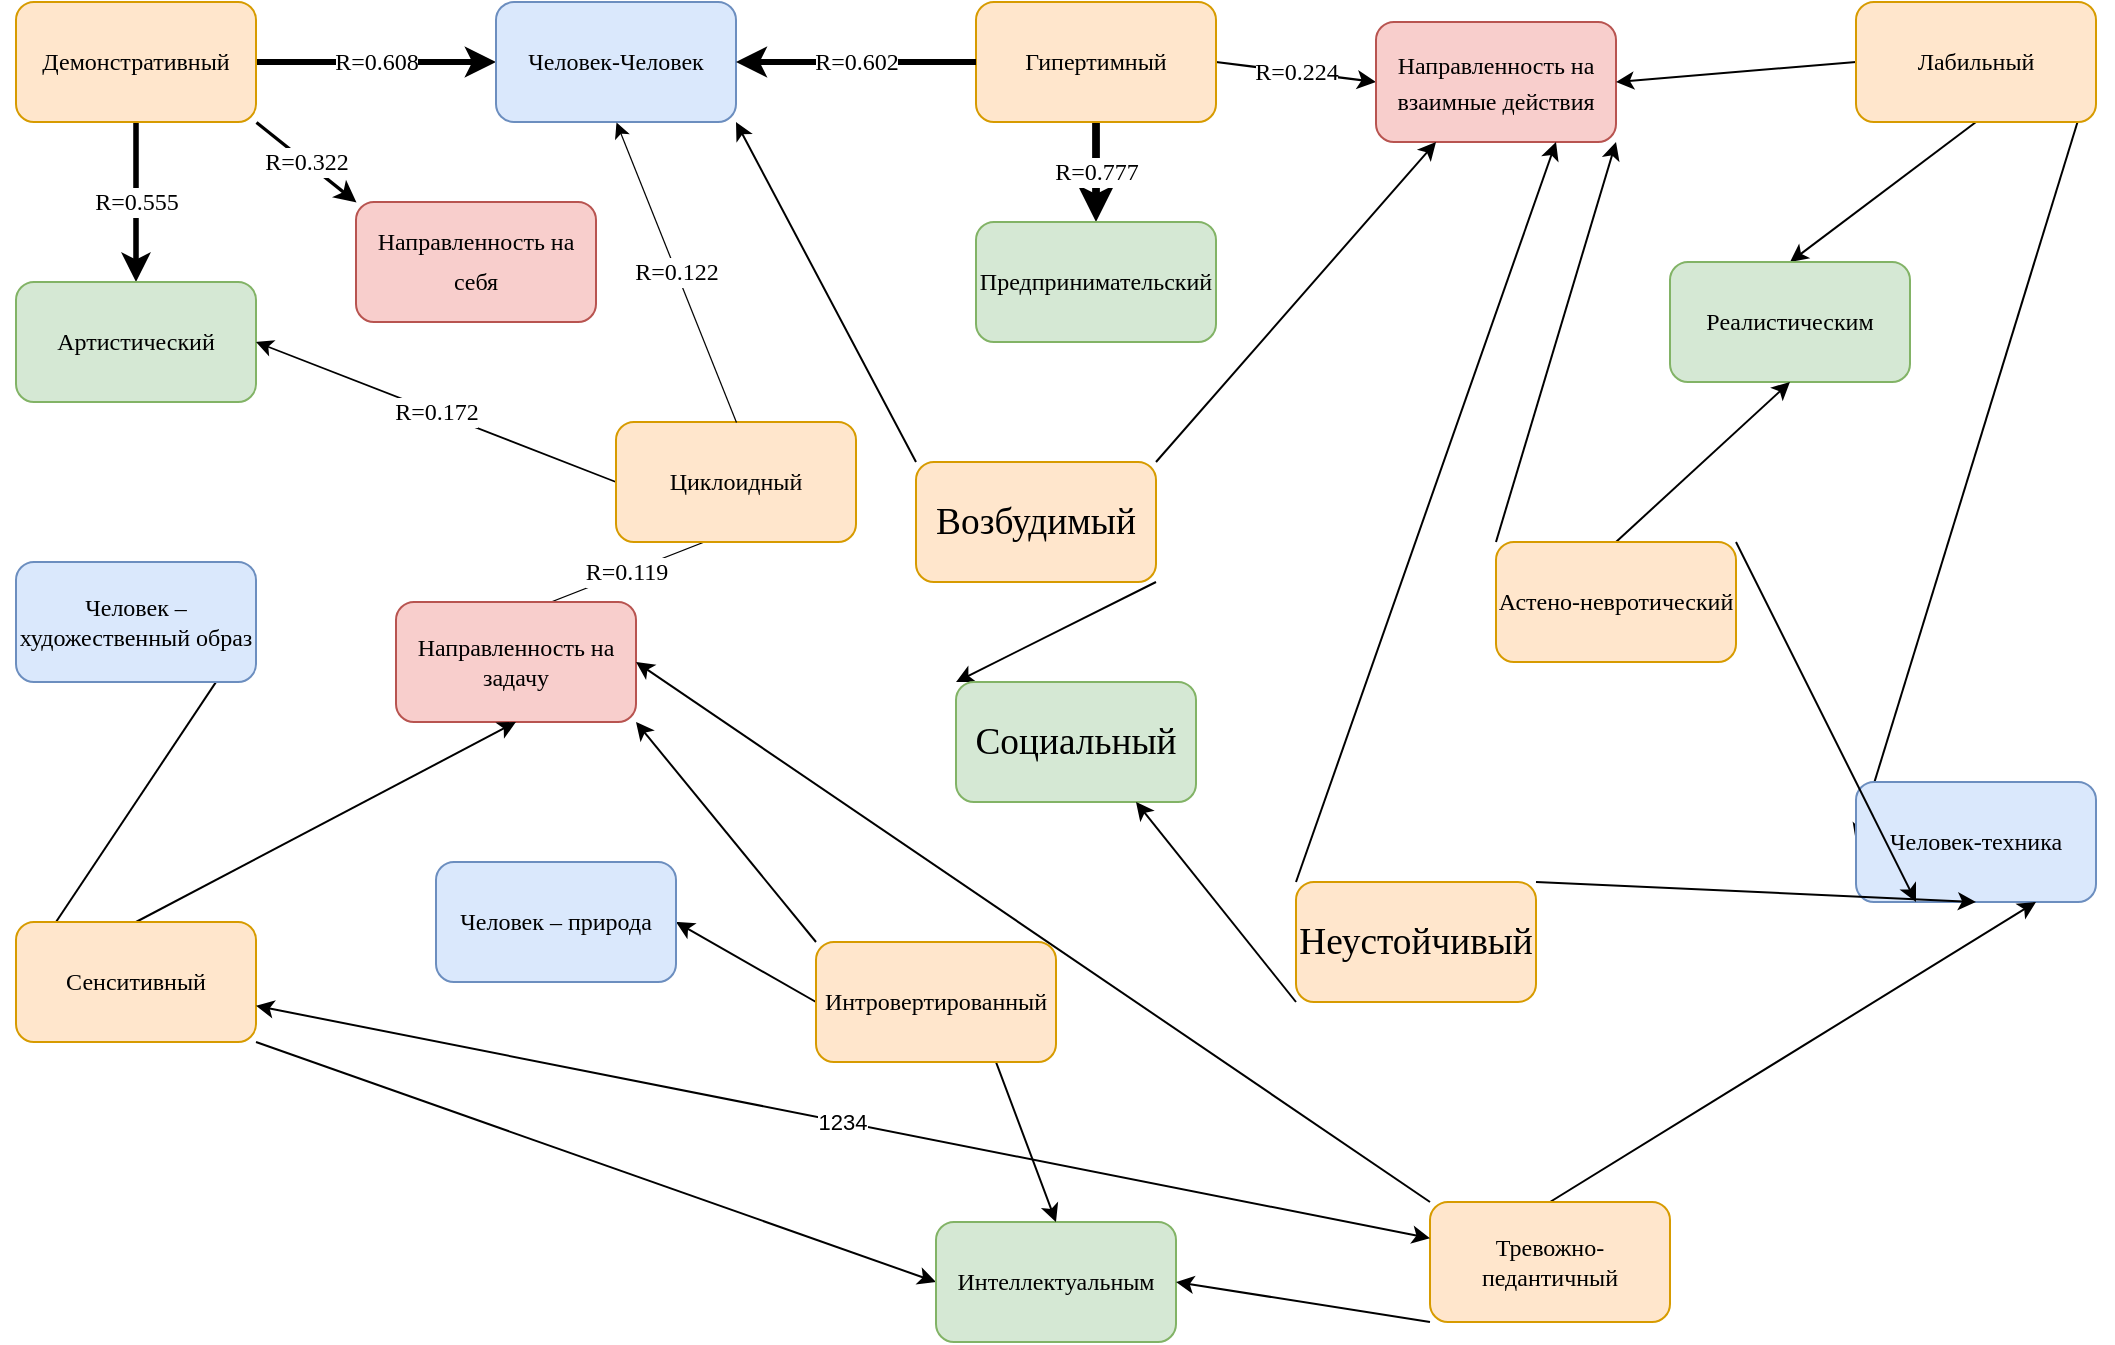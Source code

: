 <mxfile version="27.0.2">
  <diagram name="Страница — 1" id="1lgbH9x4u3ROzhYAGhE-">
    <mxGraphModel dx="2125" dy="992" grid="1" gridSize="10" guides="1" tooltips="1" connect="1" arrows="1" fold="1" page="1" pageScale="1" pageWidth="827" pageHeight="1169" math="0" shadow="0">
      <root>
        <mxCell id="0" />
        <mxCell id="1" parent="0" />
        <mxCell id="H34q3096vW5ZRXHq4TRd-3" value="R=0.608" style="rounded=0;orthogonalLoop=1;jettySize=auto;html=1;fontFamily=Times New Roman;fontSize=12;strokeWidth=3.04;strokeColor=default;" edge="1" parent="1" source="H34q3096vW5ZRXHq4TRd-1" target="H34q3096vW5ZRXHq4TRd-2">
          <mxGeometry relative="1" as="geometry" />
        </mxCell>
        <mxCell id="H34q3096vW5ZRXHq4TRd-5" value="R=0.555" style="rounded=0;orthogonalLoop=1;jettySize=auto;html=1;strokeWidth=2.775;fontFamily=Times New Roman;fontSize=12;strokeColor=default;" edge="1" parent="1" source="H34q3096vW5ZRXHq4TRd-1" target="H34q3096vW5ZRXHq4TRd-4">
          <mxGeometry relative="1" as="geometry" />
        </mxCell>
        <mxCell id="H34q3096vW5ZRXHq4TRd-1" value="&lt;span style=&quot;text-align: start; line-height: 19.973px;&quot;&gt;&lt;font&gt;Демонстративный&lt;/font&gt;&lt;/span&gt;&lt;span style=&quot;text-align: start;&quot;&gt;&lt;/span&gt;" style="rounded=1;whiteSpace=wrap;html=1;fontFamily=Times New Roman;fontSize=12;fillColor=#ffe6cc;strokeColor=#d79b00;" vertex="1" parent="1">
          <mxGeometry width="120" height="60" as="geometry" />
        </mxCell>
        <mxCell id="H34q3096vW5ZRXHq4TRd-2" value="Человек-Человек" style="whiteSpace=wrap;html=1;rounded=1;fontFamily=Times New Roman;fontSize=12;fillColor=#dae8fc;strokeColor=#6c8ebf;" vertex="1" parent="1">
          <mxGeometry x="240" width="120" height="60" as="geometry" />
        </mxCell>
        <mxCell id="H34q3096vW5ZRXHq4TRd-23" style="edgeStyle=orthogonalEdgeStyle;rounded=0;orthogonalLoop=1;jettySize=auto;html=1;exitX=0.5;exitY=1;exitDx=0;exitDy=0;fontSize=12;fontFamily=Times New Roman;" edge="1" parent="1" source="H34q3096vW5ZRXHq4TRd-4">
          <mxGeometry relative="1" as="geometry">
            <mxPoint x="59.737" y="200.316" as="targetPoint" />
          </mxGeometry>
        </mxCell>
        <mxCell id="H34q3096vW5ZRXHq4TRd-4" value="&lt;br&gt;&lt;span&gt;&lt;font&gt;Артистический&lt;/font&gt;&lt;/span&gt;&lt;div&gt;&lt;br&gt;&lt;/div&gt;" style="whiteSpace=wrap;html=1;fontFamily=Times New Roman;fillColor=#d5e8d4;strokeColor=#82b366;rounded=1;fontSize=12;" vertex="1" parent="1">
          <mxGeometry y="140" width="120" height="60" as="geometry" />
        </mxCell>
        <mxCell id="H34q3096vW5ZRXHq4TRd-7" value="R=0.322" style="endArrow=classic;html=1;rounded=0;exitX=1;exitY=1;exitDx=0;exitDy=0;entryX=0;entryY=0;entryDx=0;entryDy=0;strokeWidth=1.61;fontFamily=Times New Roman;fontSize=12;strokeColor=default;" edge="1" parent="1" source="H34q3096vW5ZRXHq4TRd-1" target="H34q3096vW5ZRXHq4TRd-8">
          <mxGeometry width="50" height="50" relative="1" as="geometry">
            <mxPoint x="350" y="300" as="sourcePoint" />
            <mxPoint x="240" y="120" as="targetPoint" />
          </mxGeometry>
        </mxCell>
        <mxCell id="H34q3096vW5ZRXHq4TRd-8" value="&lt;span style=&quot;text-align: start; line-height: 19.973px;&quot;&gt;&lt;font&gt;Направленность на себя&lt;/font&gt;&lt;/span&gt;&lt;span style=&quot;text-align: start;&quot;&gt;&lt;/span&gt;" style="rounded=1;whiteSpace=wrap;html=1;fillColor=#f8cecc;strokeColor=#b85450;fontFamily=Times New Roman;fontSize=12;" vertex="1" parent="1">
          <mxGeometry x="170" y="100" width="120" height="60" as="geometry" />
        </mxCell>
        <mxCell id="H34q3096vW5ZRXHq4TRd-13" value="R=0.777" style="rounded=0;orthogonalLoop=1;jettySize=auto;html=1;exitX=0.5;exitY=1;exitDx=0;exitDy=0;entryX=0.5;entryY=0;entryDx=0;entryDy=0;strokeWidth=3.885;fontFamily=Times New Roman;fontSize=12;strokeColor=default;" edge="1" parent="1" source="H34q3096vW5ZRXHq4TRd-10" target="H34q3096vW5ZRXHq4TRd-12">
          <mxGeometry relative="1" as="geometry" />
        </mxCell>
        <mxCell id="H34q3096vW5ZRXHq4TRd-16" value="R=0.224" style="rounded=0;orthogonalLoop=1;jettySize=auto;html=1;exitX=1;exitY=0.5;exitDx=0;exitDy=0;entryX=0;entryY=0.5;entryDx=0;entryDy=0;strokeWidth=1.12;fontFamily=Times New Roman;fontSize=12;strokeColor=default;" edge="1" parent="1" source="H34q3096vW5ZRXHq4TRd-10" target="H34q3096vW5ZRXHq4TRd-15">
          <mxGeometry relative="1" as="geometry" />
        </mxCell>
        <mxCell id="H34q3096vW5ZRXHq4TRd-10" value="&lt;br&gt;&lt;span&gt;Гипертимный&lt;/span&gt;&lt;div&gt;&lt;br&gt;&lt;/div&gt;" style="rounded=1;whiteSpace=wrap;html=1;fillColor=#ffe6cc;strokeColor=#d79b00;fontFamily=Times New Roman;fontSize=12;" vertex="1" parent="1">
          <mxGeometry x="480" width="120" height="60" as="geometry" />
        </mxCell>
        <mxCell id="H34q3096vW5ZRXHq4TRd-11" value="R=0.602" style="endArrow=classic;html=1;rounded=0;exitX=0;exitY=0.5;exitDx=0;exitDy=0;strokeWidth=3.01;fontFamily=Times New Roman;fontSize=12;strokeColor=default;" edge="1" parent="1" source="H34q3096vW5ZRXHq4TRd-10" target="H34q3096vW5ZRXHq4TRd-2">
          <mxGeometry width="50" height="50" relative="1" as="geometry">
            <mxPoint x="340" y="260" as="sourcePoint" />
            <mxPoint x="390" y="210" as="targetPoint" />
          </mxGeometry>
        </mxCell>
        <mxCell id="H34q3096vW5ZRXHq4TRd-12" value="&lt;br&gt;&lt;span&gt;Предпринимательский&lt;/span&gt;&lt;div&gt;&lt;br&gt;&lt;/div&gt;" style="rounded=1;whiteSpace=wrap;html=1;fillColor=#d5e8d4;strokeColor=#82b366;fontFamily=Times New Roman;fontSize=12;" vertex="1" parent="1">
          <mxGeometry x="480" y="110" width="120" height="60" as="geometry" />
        </mxCell>
        <mxCell id="H34q3096vW5ZRXHq4TRd-15" value="&lt;span style=&quot;text-align: start; line-height: 19.973px;&quot;&gt;Н&lt;/span&gt;&lt;span style=&quot;text-align: start; background-color: transparent;&quot;&gt;аправленность на взаимные действия&lt;/span&gt;&lt;div&gt;&lt;span style=&quot;text-align: start;&quot;&gt;&lt;/span&gt;&lt;/div&gt;" style="rounded=1;whiteSpace=wrap;html=1;fillColor=#f8cecc;strokeColor=#b85450;fontFamily=Times New Roman;fontSize=12;" vertex="1" parent="1">
          <mxGeometry x="680" y="10" width="120" height="60" as="geometry" />
        </mxCell>
        <mxCell id="H34q3096vW5ZRXHq4TRd-18" value="R=0.172" style="rounded=0;orthogonalLoop=1;jettySize=auto;html=1;exitX=0;exitY=0.5;exitDx=0;exitDy=0;entryX=1;entryY=0.5;entryDx=0;entryDy=0;strokeColor=default;strokeWidth=0.86;fontSize=12;fontFamily=Times New Roman;" edge="1" parent="1" source="H34q3096vW5ZRXHq4TRd-17" target="H34q3096vW5ZRXHq4TRd-4">
          <mxGeometry relative="1" as="geometry" />
        </mxCell>
        <mxCell id="H34q3096vW5ZRXHq4TRd-21" value="R=0.119" style="rounded=0;orthogonalLoop=1;jettySize=auto;html=1;exitX=1;exitY=0.5;exitDx=0;exitDy=0;entryX=0;entryY=0.5;entryDx=0;entryDy=0;strokeColor=default;strokeWidth=0.595;fontSize=12;fontFamily=Times New Roman;" edge="1" parent="1" source="H34q3096vW5ZRXHq4TRd-17" target="H34q3096vW5ZRXHq4TRd-20">
          <mxGeometry relative="1" as="geometry" />
        </mxCell>
        <mxCell id="H34q3096vW5ZRXHq4TRd-17" value="&lt;br&gt;&lt;span&gt;Циклоидный&lt;/span&gt;&lt;div&gt;&lt;br&gt;&lt;/div&gt;" style="rounded=1;whiteSpace=wrap;html=1;fillColor=#ffe6cc;strokeColor=#d79b00;fontSize=12;fontFamily=Times New Roman;" vertex="1" parent="1">
          <mxGeometry x="300" y="210" width="120" height="60" as="geometry" />
        </mxCell>
        <mxCell id="H34q3096vW5ZRXHq4TRd-19" value="R=0.122" style="endArrow=classic;html=1;rounded=0;exitX=0.5;exitY=0;exitDx=0;exitDy=0;entryX=0.5;entryY=1;entryDx=0;entryDy=0;strokeColor=default;strokeWidth=0.61;fontSize=12;fontFamily=Times New Roman;" edge="1" parent="1" source="H34q3096vW5ZRXHq4TRd-17" target="H34q3096vW5ZRXHq4TRd-2">
          <mxGeometry width="50" height="50" relative="1" as="geometry">
            <mxPoint x="60" y="300" as="sourcePoint" />
            <mxPoint x="110" y="250" as="targetPoint" />
          </mxGeometry>
        </mxCell>
        <mxCell id="H34q3096vW5ZRXHq4TRd-20" value="&lt;div&gt;&lt;span style=&quot;background-color: transparent;&quot;&gt;Н&lt;/span&gt;&lt;span style=&quot;background-color: transparent;&quot;&gt;аправленность на задачу&lt;/span&gt;&lt;br&gt;&lt;/div&gt;" style="rounded=1;whiteSpace=wrap;html=1;fillColor=#f8cecc;strokeColor=#b85450;fontSize=12;fontFamily=Times New Roman;" vertex="1" parent="1">
          <mxGeometry x="190" y="300" width="120" height="60" as="geometry" />
        </mxCell>
        <mxCell id="H34q3096vW5ZRXHq4TRd-25" style="rounded=0;orthogonalLoop=1;jettySize=auto;html=1;exitX=1;exitY=0.5;exitDx=0;exitDy=0;entryX=0;entryY=0.5;entryDx=0;entryDy=0;fontSize=12;fontFamily=Times New Roman;" edge="1" parent="1" source="H34q3096vW5ZRXHq4TRd-22" target="H34q3096vW5ZRXHq4TRd-24">
          <mxGeometry relative="1" as="geometry" />
        </mxCell>
        <mxCell id="H34q3096vW5ZRXHq4TRd-27" style="rounded=0;orthogonalLoop=1;jettySize=auto;html=1;exitX=0.5;exitY=1;exitDx=0;exitDy=0;entryX=0.5;entryY=0;entryDx=0;entryDy=0;fontSize=12;fontFamily=Times New Roman;" edge="1" parent="1" source="H34q3096vW5ZRXHq4TRd-22" target="H34q3096vW5ZRXHq4TRd-26">
          <mxGeometry relative="1" as="geometry" />
        </mxCell>
        <mxCell id="H34q3096vW5ZRXHq4TRd-29" style="rounded=0;orthogonalLoop=1;jettySize=auto;html=1;exitX=0;exitY=0.5;exitDx=0;exitDy=0;entryX=1;entryY=0.5;entryDx=0;entryDy=0;fontSize=12;fontFamily=Times New Roman;" edge="1" parent="1" source="H34q3096vW5ZRXHq4TRd-22" target="H34q3096vW5ZRXHq4TRd-15">
          <mxGeometry relative="1" as="geometry">
            <mxPoint x="210" y="340" as="targetPoint" />
          </mxGeometry>
        </mxCell>
        <mxCell id="H34q3096vW5ZRXHq4TRd-22" value="&lt;span&gt;Лабильный&lt;/span&gt;" style="rounded=1;whiteSpace=wrap;html=1;fillColor=#ffe6cc;strokeColor=#d79b00;fontSize=12;fontFamily=Times New Roman;" vertex="1" parent="1">
          <mxGeometry x="920" width="120" height="60" as="geometry" />
        </mxCell>
        <mxCell id="H34q3096vW5ZRXHq4TRd-24" value="&lt;span&gt;Человек-техника&lt;/span&gt;" style="rounded=1;whiteSpace=wrap;html=1;fillColor=#dae8fc;strokeColor=#6c8ebf;fontSize=12;fontFamily=Times New Roman;" vertex="1" parent="1">
          <mxGeometry x="920" y="390" width="120" height="60" as="geometry" />
        </mxCell>
        <mxCell id="H34q3096vW5ZRXHq4TRd-26" value="&lt;span&gt;Реалистическим&lt;/span&gt;" style="rounded=1;whiteSpace=wrap;html=1;fillColor=#d5e8d4;strokeColor=#82b366;fontSize=12;fontFamily=Times New Roman;" vertex="1" parent="1">
          <mxGeometry x="827" y="130" width="120" height="60" as="geometry" />
        </mxCell>
        <mxCell id="H34q3096vW5ZRXHq4TRd-32" style="rounded=0;orthogonalLoop=1;jettySize=auto;html=1;exitX=0;exitY=0;exitDx=0;exitDy=0;entryX=1;entryY=1;entryDx=0;entryDy=0;fontSize=12;fontFamily=Times New Roman;" edge="1" parent="1" source="H34q3096vW5ZRXHq4TRd-31" target="H34q3096vW5ZRXHq4TRd-15">
          <mxGeometry relative="1" as="geometry" />
        </mxCell>
        <mxCell id="H34q3096vW5ZRXHq4TRd-33" style="rounded=0;orthogonalLoop=1;jettySize=auto;html=1;exitX=0.5;exitY=0;exitDx=0;exitDy=0;entryX=0.5;entryY=1;entryDx=0;entryDy=0;fontSize=12;fontFamily=Times New Roman;" edge="1" parent="1" source="H34q3096vW5ZRXHq4TRd-31" target="H34q3096vW5ZRXHq4TRd-26">
          <mxGeometry relative="1" as="geometry" />
        </mxCell>
        <mxCell id="H34q3096vW5ZRXHq4TRd-34" style="rounded=0;orthogonalLoop=1;jettySize=auto;html=1;exitX=1;exitY=0;exitDx=0;exitDy=0;entryX=0.25;entryY=1;entryDx=0;entryDy=0;fontSize=12;fontFamily=Times New Roman;" edge="1" parent="1" source="H34q3096vW5ZRXHq4TRd-31" target="H34q3096vW5ZRXHq4TRd-24">
          <mxGeometry relative="1" as="geometry" />
        </mxCell>
        <mxCell id="H34q3096vW5ZRXHq4TRd-31" value="&lt;br&gt;&lt;span&gt;Астено-невротический&lt;/span&gt;&lt;div&gt;&lt;br&gt;&lt;/div&gt;" style="rounded=1;whiteSpace=wrap;html=1;fillColor=#ffe6cc;strokeColor=#d79b00;fontSize=12;fontFamily=Times New Roman;" vertex="1" parent="1">
          <mxGeometry x="740" y="270" width="120" height="60" as="geometry" />
        </mxCell>
        <mxCell id="H34q3096vW5ZRXHq4TRd-38" style="rounded=0;orthogonalLoop=1;jettySize=auto;html=1;exitX=0;exitY=0.5;exitDx=0;exitDy=0;entryX=1;entryY=0.5;entryDx=0;entryDy=0;fontSize=12;fontFamily=Times New Roman;" edge="1" parent="1" source="H34q3096vW5ZRXHq4TRd-36" target="H34q3096vW5ZRXHq4TRd-37">
          <mxGeometry relative="1" as="geometry" />
        </mxCell>
        <mxCell id="H34q3096vW5ZRXHq4TRd-40" style="rounded=0;orthogonalLoop=1;jettySize=auto;html=1;exitX=1;exitY=1;exitDx=0;exitDy=0;entryX=0;entryY=0.5;entryDx=0;entryDy=0;fontSize=12;" edge="1" parent="1" source="H34q3096vW5ZRXHq4TRd-36" target="H34q3096vW5ZRXHq4TRd-39">
          <mxGeometry relative="1" as="geometry" />
        </mxCell>
        <mxCell id="H34q3096vW5ZRXHq4TRd-41" style="rounded=0;orthogonalLoop=1;jettySize=auto;html=1;exitX=0.5;exitY=0;exitDx=0;exitDy=0;entryX=0.5;entryY=1;entryDx=0;entryDy=0;fontSize=12;" edge="1" parent="1" source="H34q3096vW5ZRXHq4TRd-36" target="H34q3096vW5ZRXHq4TRd-20">
          <mxGeometry relative="1" as="geometry" />
        </mxCell>
        <mxCell id="H34q3096vW5ZRXHq4TRd-36" value="&lt;span&gt;Сенситивный&lt;/span&gt;" style="rounded=1;whiteSpace=wrap;html=1;fillColor=#ffe6cc;strokeColor=#d79b00;fontSize=12;fontFamily=Times New Roman;" vertex="1" parent="1">
          <mxGeometry y="460" width="120" height="60" as="geometry" />
        </mxCell>
        <mxCell id="H34q3096vW5ZRXHq4TRd-37" value="&lt;br&gt;&lt;span&gt;Человек – художественный образ&lt;/span&gt;&lt;div&gt;&lt;br&gt;&lt;/div&gt;" style="rounded=1;whiteSpace=wrap;html=1;fillColor=#dae8fc;strokeColor=#6c8ebf;fontSize=12;fontFamily=Times New Roman;" vertex="1" parent="1">
          <mxGeometry y="280" width="120" height="60" as="geometry" />
        </mxCell>
        <mxCell id="H34q3096vW5ZRXHq4TRd-39" value="&lt;br&gt;&lt;span&gt;Интеллектуальным&lt;/span&gt;&lt;div&gt;&lt;br&gt;&lt;/div&gt;" style="rounded=1;whiteSpace=wrap;html=1;fillColor=#d5e8d4;strokeColor=#82b366;fontSize=12;fontFamily=Times New Roman;" vertex="1" parent="1">
          <mxGeometry x="460" y="610" width="120" height="60" as="geometry" />
        </mxCell>
        <mxCell id="H34q3096vW5ZRXHq4TRd-43" style="rounded=0;orthogonalLoop=1;jettySize=auto;html=1;exitX=0.5;exitY=0;exitDx=0;exitDy=0;entryX=0.75;entryY=1;entryDx=0;entryDy=0;fontSize=12;" edge="1" parent="1" source="H34q3096vW5ZRXHq4TRd-42" target="H34q3096vW5ZRXHq4TRd-24">
          <mxGeometry relative="1" as="geometry" />
        </mxCell>
        <mxCell id="H34q3096vW5ZRXHq4TRd-45" style="rounded=0;orthogonalLoop=1;jettySize=auto;html=1;exitX=0;exitY=1;exitDx=0;exitDy=0;entryX=1;entryY=0.5;entryDx=0;entryDy=0;fontSize=12;" edge="1" parent="1" source="H34q3096vW5ZRXHq4TRd-42" target="H34q3096vW5ZRXHq4TRd-39">
          <mxGeometry relative="1" as="geometry" />
        </mxCell>
        <mxCell id="H34q3096vW5ZRXHq4TRd-46" style="rounded=0;orthogonalLoop=1;jettySize=auto;html=1;exitX=0;exitY=0;exitDx=0;exitDy=0;entryX=1;entryY=0.5;entryDx=0;entryDy=0;fontSize=12;" edge="1" parent="1" source="H34q3096vW5ZRXHq4TRd-42" target="H34q3096vW5ZRXHq4TRd-20">
          <mxGeometry relative="1" as="geometry" />
        </mxCell>
        <mxCell id="H34q3096vW5ZRXHq4TRd-42" value="&lt;br&gt;&lt;span style=&quot;font-family: &amp;quot;Times New Roman&amp;quot;;&quot;&gt;Тревожно-педантичный&lt;/span&gt;&lt;div&gt;&lt;br&gt;&lt;/div&gt;" style="rounded=1;whiteSpace=wrap;html=1;fillColor=#ffe6cc;strokeColor=#d79b00;fontSize=12;" vertex="1" parent="1">
          <mxGeometry x="707" y="600" width="120" height="60" as="geometry" />
        </mxCell>
        <mxCell id="H34q3096vW5ZRXHq4TRd-49" style="rounded=0;orthogonalLoop=1;jettySize=auto;html=1;exitX=0;exitY=0.5;exitDx=0;exitDy=0;entryX=1;entryY=0.5;entryDx=0;entryDy=0;fontSize=12;" edge="1" parent="1" source="H34q3096vW5ZRXHq4TRd-47" target="H34q3096vW5ZRXHq4TRd-48">
          <mxGeometry relative="1" as="geometry" />
        </mxCell>
        <mxCell id="H34q3096vW5ZRXHq4TRd-50" style="rounded=0;orthogonalLoop=1;jettySize=auto;html=1;exitX=0.75;exitY=1;exitDx=0;exitDy=0;entryX=0.5;entryY=0;entryDx=0;entryDy=0;" edge="1" parent="1" source="H34q3096vW5ZRXHq4TRd-47" target="H34q3096vW5ZRXHq4TRd-39">
          <mxGeometry relative="1" as="geometry" />
        </mxCell>
        <mxCell id="H34q3096vW5ZRXHq4TRd-52" style="rounded=0;orthogonalLoop=1;jettySize=auto;html=1;exitX=0;exitY=0;exitDx=0;exitDy=0;entryX=1;entryY=1;entryDx=0;entryDy=0;" edge="1" parent="1" source="H34q3096vW5ZRXHq4TRd-47" target="H34q3096vW5ZRXHq4TRd-20">
          <mxGeometry relative="1" as="geometry" />
        </mxCell>
        <mxCell id="H34q3096vW5ZRXHq4TRd-47" value="&lt;span style=&quot;text-align: start; line-height: 19.973px; font-family: &amp;quot;Times New Roman&amp;quot;;&quot;&gt;Интровертированный&lt;/span&gt;&lt;span style=&quot;text-align: start;&quot;&gt;&lt;/span&gt;" style="rounded=1;whiteSpace=wrap;html=1;fillColor=#ffe6cc;strokeColor=#d79b00;fontSize=12;" vertex="1" parent="1">
          <mxGeometry x="400" y="470" width="120" height="60" as="geometry" />
        </mxCell>
        <mxCell id="H34q3096vW5ZRXHq4TRd-48" value="&lt;br&gt;&lt;span style=&quot;font-family: &amp;quot;Times New Roman&amp;quot;;&quot;&gt;Человек – природа&lt;/span&gt;&lt;div&gt;&lt;br&gt;&lt;/div&gt;" style="rounded=1;whiteSpace=wrap;html=1;fillColor=#dae8fc;strokeColor=#6c8ebf;fontSize=12;" vertex="1" parent="1">
          <mxGeometry x="210" y="430" width="120" height="60" as="geometry" />
        </mxCell>
        <mxCell id="H34q3096vW5ZRXHq4TRd-57" style="rounded=0;orthogonalLoop=1;jettySize=auto;html=1;exitX=0;exitY=0;exitDx=0;exitDy=0;entryX=1;entryY=1;entryDx=0;entryDy=0;" edge="1" parent="1" source="H34q3096vW5ZRXHq4TRd-56" target="H34q3096vW5ZRXHq4TRd-2">
          <mxGeometry relative="1" as="geometry" />
        </mxCell>
        <mxCell id="H34q3096vW5ZRXHq4TRd-58" style="rounded=0;orthogonalLoop=1;jettySize=auto;html=1;exitX=1;exitY=0;exitDx=0;exitDy=0;entryX=0.25;entryY=1;entryDx=0;entryDy=0;" edge="1" parent="1" source="H34q3096vW5ZRXHq4TRd-56" target="H34q3096vW5ZRXHq4TRd-15">
          <mxGeometry relative="1" as="geometry" />
        </mxCell>
        <mxCell id="H34q3096vW5ZRXHq4TRd-60" style="rounded=0;orthogonalLoop=1;jettySize=auto;html=1;exitX=1;exitY=1;exitDx=0;exitDy=0;entryX=0;entryY=0;entryDx=0;entryDy=0;" edge="1" parent="1" source="H34q3096vW5ZRXHq4TRd-56" target="H34q3096vW5ZRXHq4TRd-59">
          <mxGeometry relative="1" as="geometry" />
        </mxCell>
        <mxCell id="H34q3096vW5ZRXHq4TRd-56" value="&lt;br&gt;&lt;span style=&quot;font-size:14.0pt;mso-bidi-font-size:11.0pt;&lt;br/&gt;line-height:107%;font-family:&amp;quot;Times New Roman&amp;quot;;mso-fareast-font-family:Calibri;&lt;br/&gt;mso-fareast-theme-font:minor-latin;mso-ansi-language:RU;mso-fareast-language:&lt;br/&gt;EN-US;mso-bidi-language:AR-SA&quot;&gt;Возбудимый&lt;/span&gt;&lt;div&gt;&lt;br/&gt;&lt;/div&gt;" style="rounded=1;whiteSpace=wrap;html=1;fillColor=#ffe6cc;strokeColor=#d79b00;" vertex="1" parent="1">
          <mxGeometry x="450" y="230" width="120" height="60" as="geometry" />
        </mxCell>
        <mxCell id="H34q3096vW5ZRXHq4TRd-59" value="&lt;br&gt;&lt;span style=&quot;font-size:14.0pt;mso-bidi-font-size:11.0pt;&lt;br/&gt;line-height:107%;font-family:&amp;quot;Times New Roman&amp;quot;;mso-fareast-font-family:Calibri;&lt;br/&gt;mso-fareast-theme-font:minor-latin;mso-ansi-language:RU;mso-fareast-language:&lt;br/&gt;EN-US;mso-bidi-language:AR-SA&quot;&gt;Социальный&lt;/span&gt;&lt;div&gt;&lt;br&gt;&lt;/div&gt;" style="rounded=1;whiteSpace=wrap;html=1;fillColor=#d5e8d4;strokeColor=#82b366;" vertex="1" parent="1">
          <mxGeometry x="470" y="340" width="120" height="60" as="geometry" />
        </mxCell>
        <mxCell id="H34q3096vW5ZRXHq4TRd-62" style="rounded=0;orthogonalLoop=1;jettySize=auto;html=1;exitX=0;exitY=0;exitDx=0;exitDy=0;entryX=0.75;entryY=1;entryDx=0;entryDy=0;" edge="1" parent="1" source="H34q3096vW5ZRXHq4TRd-61" target="H34q3096vW5ZRXHq4TRd-15">
          <mxGeometry relative="1" as="geometry" />
        </mxCell>
        <mxCell id="H34q3096vW5ZRXHq4TRd-63" style="rounded=0;orthogonalLoop=1;jettySize=auto;html=1;exitX=0;exitY=1;exitDx=0;exitDy=0;entryX=0.75;entryY=1;entryDx=0;entryDy=0;" edge="1" parent="1" source="H34q3096vW5ZRXHq4TRd-61" target="H34q3096vW5ZRXHq4TRd-59">
          <mxGeometry relative="1" as="geometry" />
        </mxCell>
        <mxCell id="H34q3096vW5ZRXHq4TRd-64" style="rounded=0;orthogonalLoop=1;jettySize=auto;html=1;exitX=1;exitY=0;exitDx=0;exitDy=0;entryX=0.5;entryY=1;entryDx=0;entryDy=0;" edge="1" parent="1" source="H34q3096vW5ZRXHq4TRd-61" target="H34q3096vW5ZRXHq4TRd-24">
          <mxGeometry relative="1" as="geometry">
            <mxPoint x="1180" y="90" as="targetPoint" />
          </mxGeometry>
        </mxCell>
        <mxCell id="H34q3096vW5ZRXHq4TRd-61" value="&lt;br&gt;&lt;span style=&quot;font-size:14.0pt;mso-bidi-font-size:11.0pt;&lt;br/&gt;line-height:107%;font-family:&amp;quot;Times New Roman&amp;quot;;mso-fareast-font-family:Calibri;&lt;br/&gt;mso-fareast-theme-font:minor-latin;mso-ansi-language:RU;mso-fareast-language:&lt;br/&gt;EN-US;mso-bidi-language:AR-SA&quot;&gt;Неустойчивый&lt;/span&gt;&lt;div&gt;&lt;br/&gt;&lt;/div&gt;" style="rounded=1;whiteSpace=wrap;html=1;fillColor=#ffe6cc;strokeColor=#d79b00;" vertex="1" parent="1">
          <mxGeometry x="640" y="440" width="120" height="60" as="geometry" />
        </mxCell>
        <mxCell id="H34q3096vW5ZRXHq4TRd-68" value="1234" style="endArrow=classic;startArrow=classic;html=1;rounded=0;" edge="1" parent="1" source="H34q3096vW5ZRXHq4TRd-36" target="H34q3096vW5ZRXHq4TRd-42">
          <mxGeometry width="50" height="50" relative="1" as="geometry">
            <mxPoint x="450" y="920" as="sourcePoint" />
            <mxPoint x="500" y="870" as="targetPoint" />
          </mxGeometry>
        </mxCell>
      </root>
    </mxGraphModel>
  </diagram>
</mxfile>
